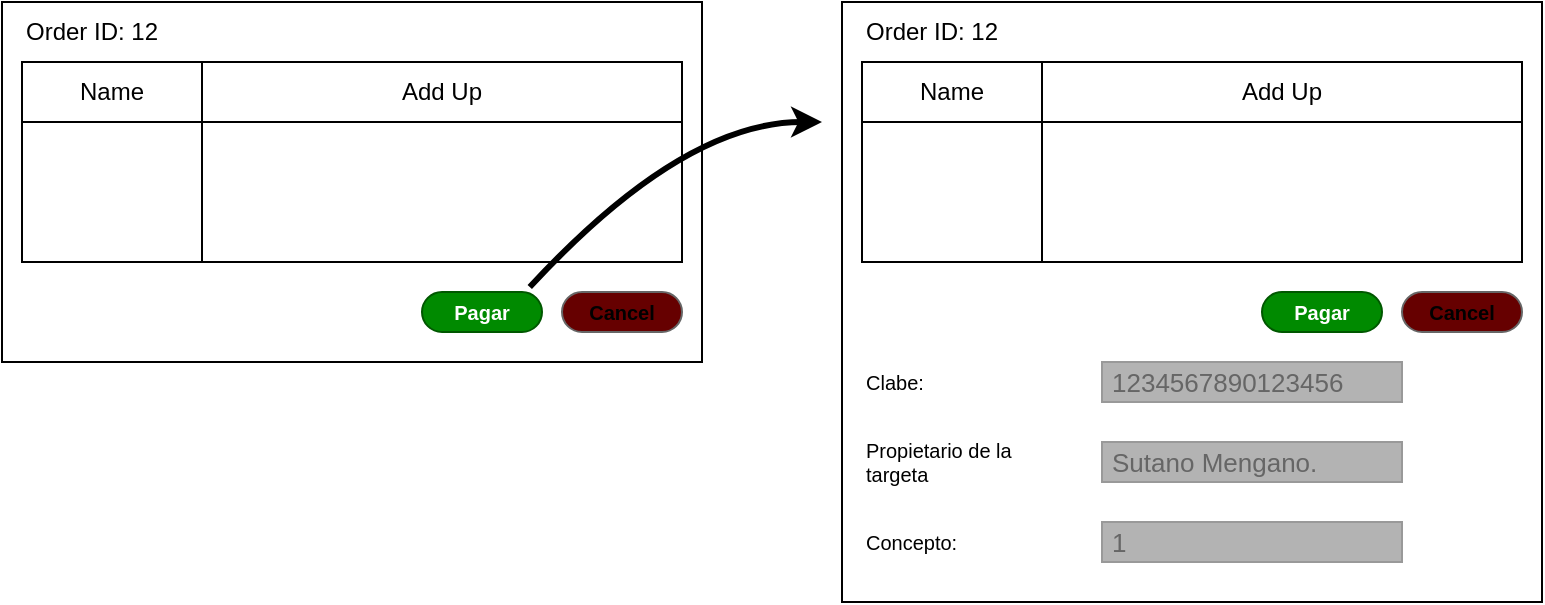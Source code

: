 <mxfile>
    <diagram id="pJ6ETb8NZ847FZXre5uN" name="Page-1">
        <mxGraphModel dx="497" dy="332" grid="1" gridSize="10" guides="1" tooltips="1" connect="1" arrows="1" fold="1" page="1" pageScale="1" pageWidth="827" pageHeight="1169" math="0" shadow="0">
            <root>
                <mxCell id="0"/>
                <mxCell id="1" parent="0"/>
                <mxCell id="2" value="" style="rounded=0;whiteSpace=wrap;html=1;" vertex="1" parent="1">
                    <mxGeometry x="10" y="40" width="350" height="180" as="geometry"/>
                </mxCell>
                <mxCell id="3" value="" style="shape=table;startSize=0;container=1;collapsible=0;childLayout=tableLayout;fontStyle=1;align=center;pointerEvents=1;" vertex="1" parent="1">
                    <mxGeometry x="20" y="70" width="330" height="100" as="geometry"/>
                </mxCell>
                <mxCell id="16" style="shape=partialRectangle;html=1;whiteSpace=wrap;collapsible=0;dropTarget=0;pointerEvents=0;fillColor=none;top=0;left=0;bottom=0;right=0;points=[[0,0.5],[1,0.5]];portConstraint=eastwest;" vertex="1" parent="3">
                    <mxGeometry width="330" height="30" as="geometry"/>
                </mxCell>
                <mxCell id="17" value="Name" style="shape=partialRectangle;html=1;whiteSpace=wrap;connectable=0;fillColor=none;top=0;left=0;bottom=0;right=0;overflow=hidden;pointerEvents=1;" vertex="1" parent="16">
                    <mxGeometry width="90" height="30" as="geometry">
                        <mxRectangle width="90" height="30" as="alternateBounds"/>
                    </mxGeometry>
                </mxCell>
                <mxCell id="18" value="Add Up" style="shape=partialRectangle;html=1;whiteSpace=wrap;connectable=0;fillColor=none;top=0;left=0;bottom=0;right=0;overflow=hidden;pointerEvents=1;" vertex="1" parent="16">
                    <mxGeometry x="90" width="240" height="30" as="geometry">
                        <mxRectangle width="240" height="30" as="alternateBounds"/>
                    </mxGeometry>
                </mxCell>
                <mxCell id="8" value="" style="shape=partialRectangle;html=1;whiteSpace=wrap;collapsible=0;dropTarget=0;pointerEvents=0;fillColor=none;top=0;left=0;bottom=0;right=0;points=[[0,0.5],[1,0.5]];portConstraint=eastwest;" vertex="1" parent="3">
                    <mxGeometry y="30" width="330" height="70" as="geometry"/>
                </mxCell>
                <mxCell id="9" value="" style="shape=partialRectangle;html=1;whiteSpace=wrap;connectable=0;fillColor=none;top=0;left=0;bottom=0;right=0;overflow=hidden;pointerEvents=1;" vertex="1" parent="8">
                    <mxGeometry width="90" height="70" as="geometry">
                        <mxRectangle width="90" height="70" as="alternateBounds"/>
                    </mxGeometry>
                </mxCell>
                <mxCell id="10" value="" style="shape=partialRectangle;html=1;whiteSpace=wrap;connectable=0;fillColor=none;top=0;left=0;bottom=0;right=0;overflow=hidden;pointerEvents=1;" vertex="1" parent="8">
                    <mxGeometry x="90" width="240" height="70" as="geometry">
                        <mxRectangle width="240" height="70" as="alternateBounds"/>
                    </mxGeometry>
                </mxCell>
                <mxCell id="20" value="Order ID: 12" style="text;html=1;strokeColor=none;fillColor=none;align=center;verticalAlign=middle;whiteSpace=wrap;rounded=0;" vertex="1" parent="1">
                    <mxGeometry x="10" y="40" width="90" height="30" as="geometry"/>
                </mxCell>
                <mxCell id="21" value="Cancel" style="strokeWidth=1;shadow=0;dashed=0;align=center;shape=mxgraph.mockup.buttons.button;strokeColor=#666666;fontColor=default;mainText=;buttonStyle=round;fontSize=10;fontStyle=1;fillColor=#660000;" vertex="1" parent="1">
                    <mxGeometry x="290" y="185" width="60" height="20" as="geometry"/>
                </mxCell>
                <mxCell id="23" value="Pagar" style="strokeWidth=1;shadow=0;dashed=0;align=center;shape=mxgraph.mockup.buttons.button;strokeColor=#005700;fontColor=#ffffff;mainText=;buttonStyle=round;fontSize=10;fontStyle=1;fillColor=#008a00;" vertex="1" parent="1">
                    <mxGeometry x="220" y="185" width="60" height="20" as="geometry"/>
                </mxCell>
                <mxCell id="24" value="" style="curved=1;endArrow=classic;html=1;fontSize=10;fontColor=default;exitX=0.898;exitY=-0.123;exitDx=0;exitDy=0;exitPerimeter=0;strokeWidth=3;" edge="1" parent="1" source="23">
                    <mxGeometry width="50" height="50" relative="1" as="geometry">
                        <mxPoint x="380" y="200" as="sourcePoint"/>
                        <mxPoint x="420" y="100" as="targetPoint"/>
                        <Array as="points">
                            <mxPoint x="350" y="100"/>
                        </Array>
                    </mxGeometry>
                </mxCell>
                <mxCell id="25" value="" style="rounded=0;whiteSpace=wrap;html=1;" vertex="1" parent="1">
                    <mxGeometry x="430" y="40" width="350" height="300" as="geometry"/>
                </mxCell>
                <mxCell id="26" value="" style="shape=table;startSize=0;container=1;collapsible=0;childLayout=tableLayout;fontStyle=1;align=center;pointerEvents=1;" vertex="1" parent="1">
                    <mxGeometry x="440" y="70" width="330" height="100" as="geometry"/>
                </mxCell>
                <mxCell id="27" style="shape=partialRectangle;html=1;whiteSpace=wrap;collapsible=0;dropTarget=0;pointerEvents=0;fillColor=none;top=0;left=0;bottom=0;right=0;points=[[0,0.5],[1,0.5]];portConstraint=eastwest;" vertex="1" parent="26">
                    <mxGeometry width="330" height="30" as="geometry"/>
                </mxCell>
                <mxCell id="28" value="Name" style="shape=partialRectangle;html=1;whiteSpace=wrap;connectable=0;fillColor=none;top=0;left=0;bottom=0;right=0;overflow=hidden;pointerEvents=1;" vertex="1" parent="27">
                    <mxGeometry width="90" height="30" as="geometry">
                        <mxRectangle width="90" height="30" as="alternateBounds"/>
                    </mxGeometry>
                </mxCell>
                <mxCell id="29" value="Add Up" style="shape=partialRectangle;html=1;whiteSpace=wrap;connectable=0;fillColor=none;top=0;left=0;bottom=0;right=0;overflow=hidden;pointerEvents=1;" vertex="1" parent="27">
                    <mxGeometry x="90" width="240" height="30" as="geometry">
                        <mxRectangle width="240" height="30" as="alternateBounds"/>
                    </mxGeometry>
                </mxCell>
                <mxCell id="30" value="" style="shape=partialRectangle;html=1;whiteSpace=wrap;collapsible=0;dropTarget=0;pointerEvents=0;fillColor=none;top=0;left=0;bottom=0;right=0;points=[[0,0.5],[1,0.5]];portConstraint=eastwest;" vertex="1" parent="26">
                    <mxGeometry y="30" width="330" height="70" as="geometry"/>
                </mxCell>
                <mxCell id="31" value="" style="shape=partialRectangle;html=1;whiteSpace=wrap;connectable=0;fillColor=none;top=0;left=0;bottom=0;right=0;overflow=hidden;pointerEvents=1;" vertex="1" parent="30">
                    <mxGeometry width="90" height="70" as="geometry">
                        <mxRectangle width="90" height="70" as="alternateBounds"/>
                    </mxGeometry>
                </mxCell>
                <mxCell id="32" value="" style="shape=partialRectangle;html=1;whiteSpace=wrap;connectable=0;fillColor=none;top=0;left=0;bottom=0;right=0;overflow=hidden;pointerEvents=1;" vertex="1" parent="30">
                    <mxGeometry x="90" width="240" height="70" as="geometry">
                        <mxRectangle width="240" height="70" as="alternateBounds"/>
                    </mxGeometry>
                </mxCell>
                <mxCell id="33" value="Order ID: 12" style="text;html=1;strokeColor=none;fillColor=none;align=center;verticalAlign=middle;whiteSpace=wrap;rounded=0;" vertex="1" parent="1">
                    <mxGeometry x="430" y="40" width="90" height="30" as="geometry"/>
                </mxCell>
                <mxCell id="34" value="Cancel" style="strokeWidth=1;shadow=0;dashed=0;align=center;shape=mxgraph.mockup.buttons.button;strokeColor=#666666;fontColor=default;mainText=;buttonStyle=round;fontSize=10;fontStyle=1;fillColor=#660000;" vertex="1" parent="1">
                    <mxGeometry x="710" y="185" width="60" height="20" as="geometry"/>
                </mxCell>
                <mxCell id="35" value="Pagar" style="strokeWidth=1;shadow=0;dashed=0;align=center;shape=mxgraph.mockup.buttons.button;strokeColor=#005700;fontColor=#ffffff;mainText=;buttonStyle=round;fontSize=10;fontStyle=1;fillColor=#008a00;" vertex="1" parent="1">
                    <mxGeometry x="640" y="185" width="60" height="20" as="geometry"/>
                </mxCell>
                <mxCell id="36" value="Clabe:" style="text;html=1;strokeColor=none;fillColor=none;align=left;verticalAlign=middle;whiteSpace=wrap;rounded=0;fontSize=10;fontColor=default;" vertex="1" parent="1">
                    <mxGeometry x="440" y="220" width="40" height="20" as="geometry"/>
                </mxCell>
                <mxCell id="37" value="1234567890123456" style="strokeWidth=1;shadow=0;dashed=0;align=center;html=1;shape=mxgraph.mockup.forms.pwField;strokeColor=#999999;mainText=;align=left;fontColor=#666666;fontSize=13;spacingLeft=3;fillColor=#B3B3B3;" vertex="1" parent="1">
                    <mxGeometry x="560" y="220" width="150" height="20" as="geometry"/>
                </mxCell>
                <mxCell id="38" value="Propietario de la targeta" style="text;html=1;strokeColor=none;fillColor=none;align=left;verticalAlign=middle;whiteSpace=wrap;rounded=0;fontSize=10;fontColor=default;" vertex="1" parent="1">
                    <mxGeometry x="440" y="250" width="90" height="40" as="geometry"/>
                </mxCell>
                <mxCell id="39" value="Sutano Mengano." style="strokeWidth=1;shadow=0;dashed=0;align=center;html=1;shape=mxgraph.mockup.forms.pwField;strokeColor=#999999;mainText=;align=left;fontColor=#666666;fontSize=13;spacingLeft=3;fillColor=#B3B3B3;" vertex="1" parent="1">
                    <mxGeometry x="560" y="260" width="150" height="20" as="geometry"/>
                </mxCell>
                <mxCell id="43" value="Concepto:" style="text;html=1;strokeColor=none;fillColor=none;align=left;verticalAlign=middle;whiteSpace=wrap;rounded=0;fontSize=10;fontColor=default;" vertex="1" parent="1">
                    <mxGeometry x="440" y="300" width="60" height="20" as="geometry"/>
                </mxCell>
                <mxCell id="44" value="1" style="strokeWidth=1;shadow=0;dashed=0;align=center;html=1;shape=mxgraph.mockup.forms.pwField;strokeColor=#999999;mainText=;align=left;fontColor=#666666;fontSize=13;spacingLeft=3;fillColor=#B3B3B3;" vertex="1" parent="1">
                    <mxGeometry x="560" y="300" width="150" height="20" as="geometry"/>
                </mxCell>
            </root>
        </mxGraphModel>
    </diagram>
</mxfile>